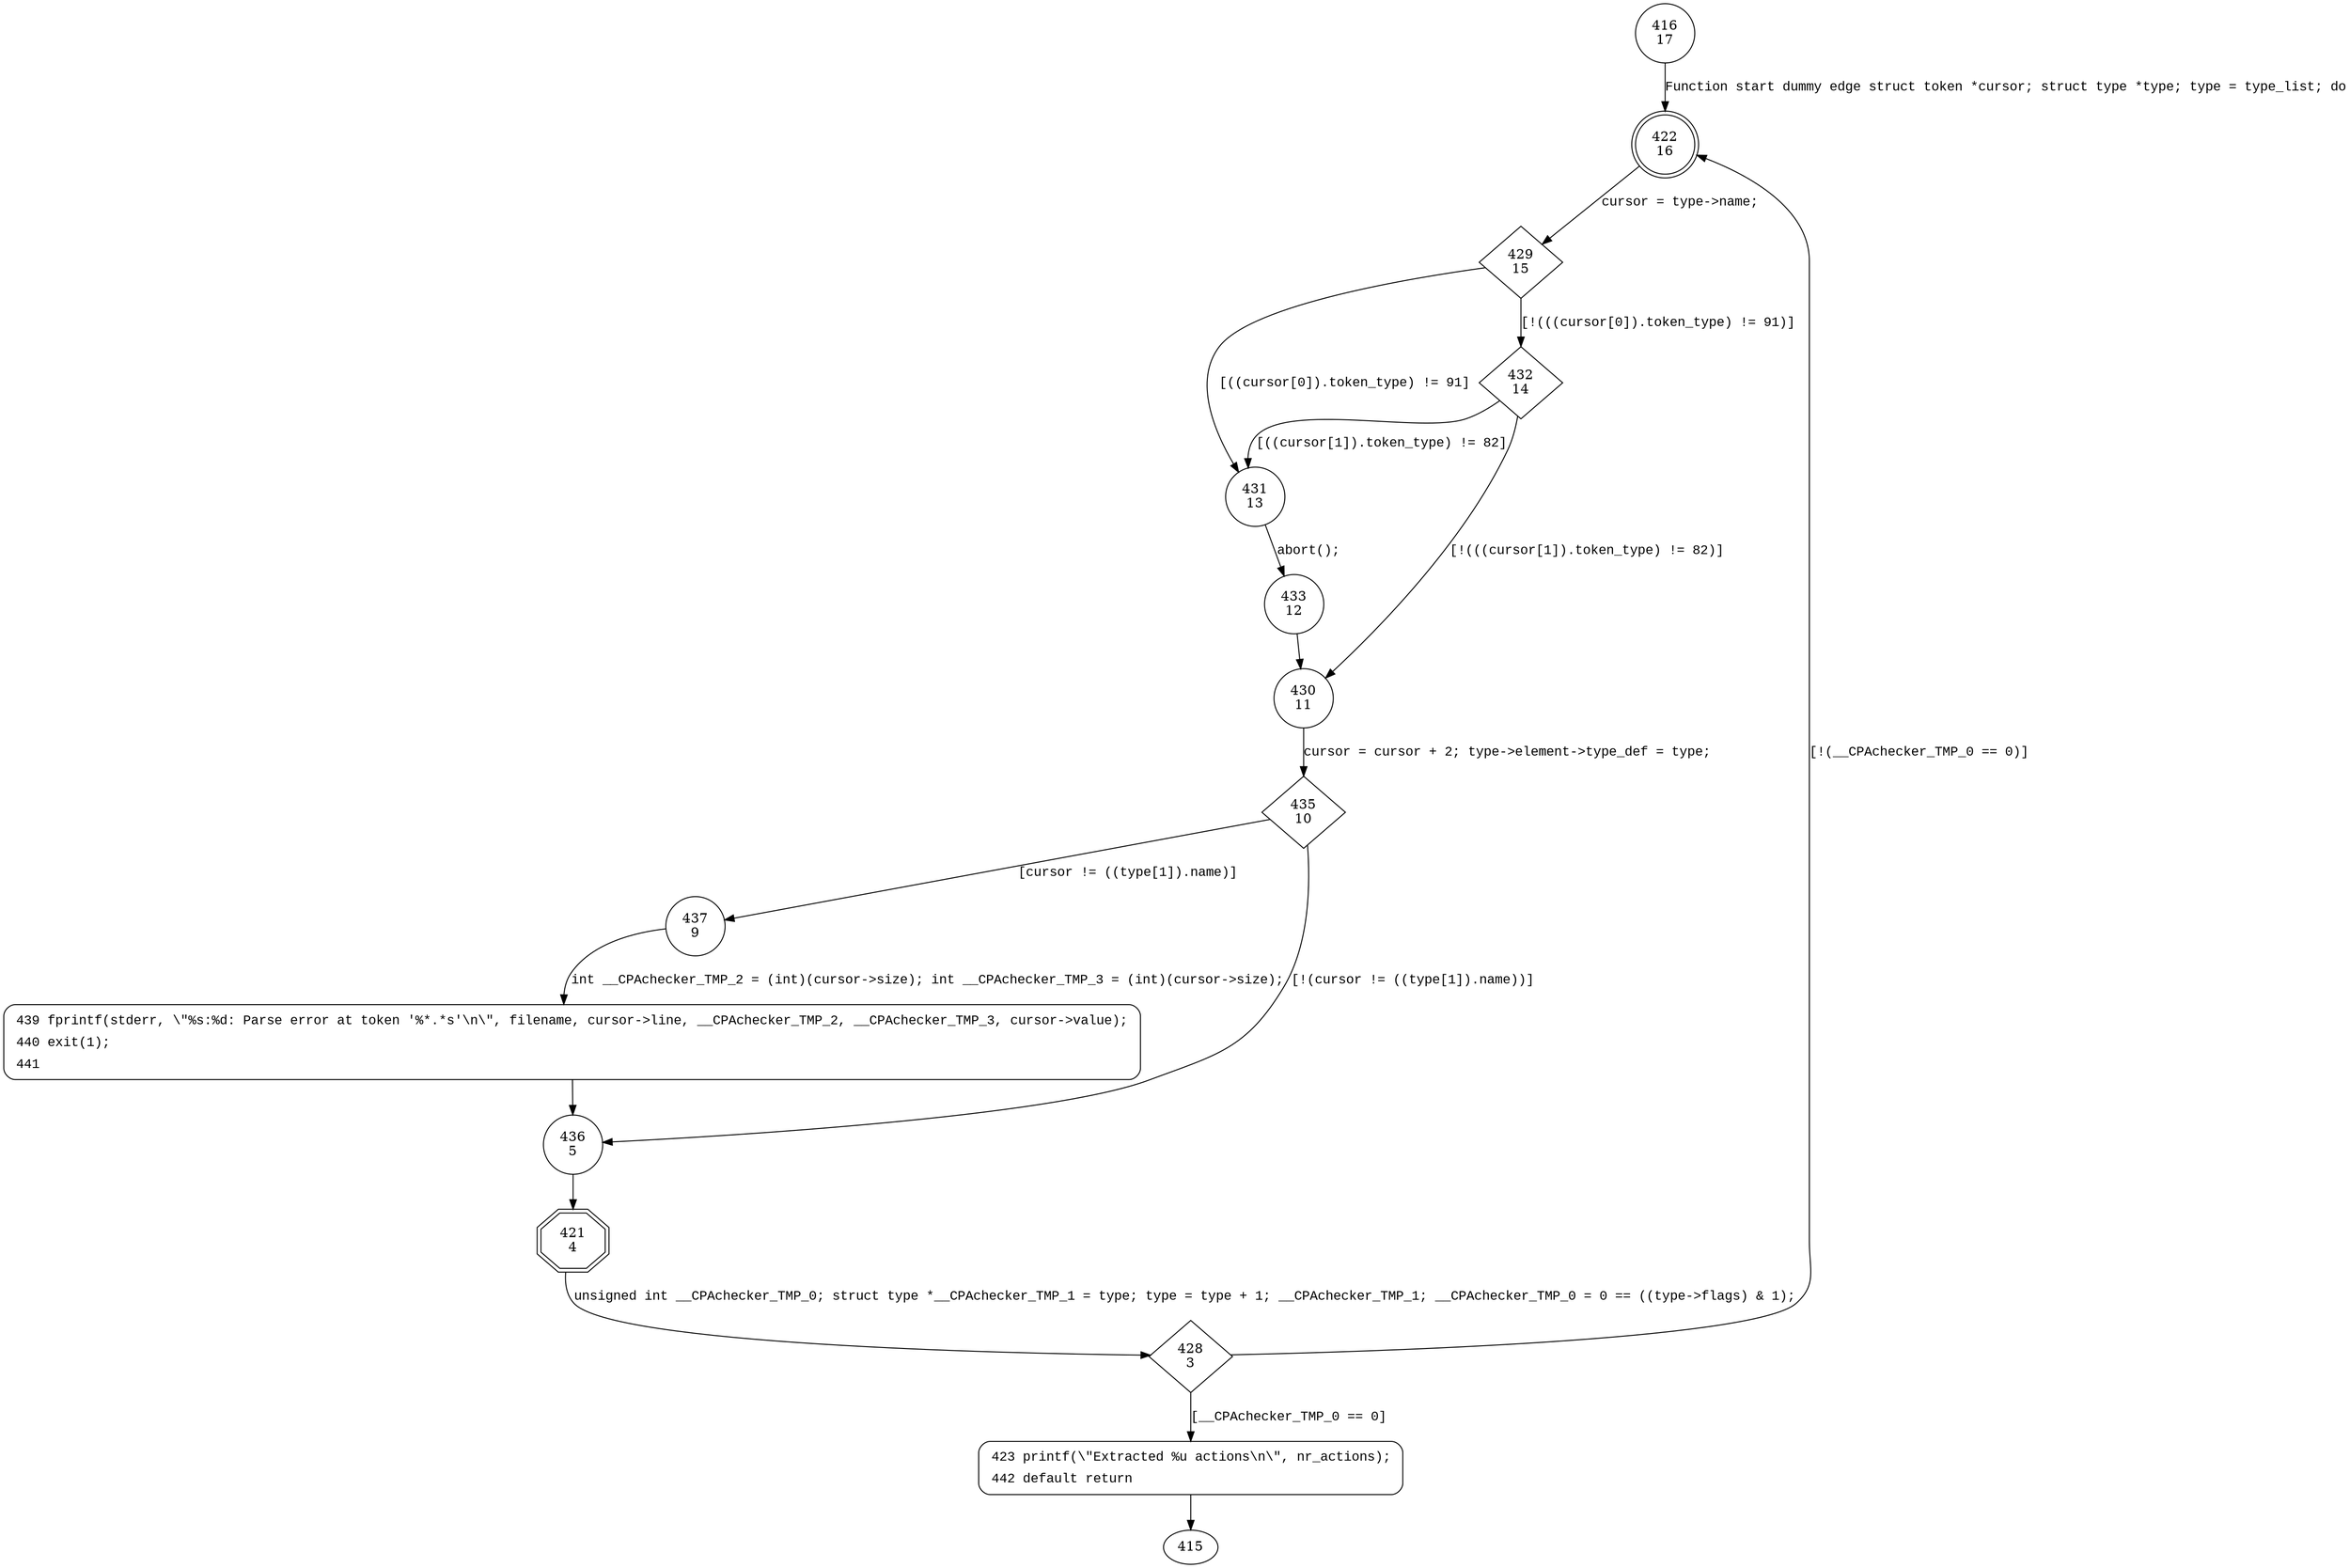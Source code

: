 digraph parse {
416 [shape="circle" label="416\n17"]
422 [shape="doublecircle" label="422\n16"]
429 [shape="diamond" label="429\n15"]
431 [shape="circle" label="431\n13"]
432 [shape="diamond" label="432\n14"]
430 [shape="circle" label="430\n11"]
435 [shape="diamond" label="435\n10"]
437 [shape="circle" label="437\n9"]
436 [shape="circle" label="436\n5"]
421 [shape="doubleoctagon" label="421\n4"]
428 [shape="diamond" label="428\n3"]
423 [shape="circle" label="423\n2"]
439 [shape="circle" label="439\n8"]
433 [shape="circle" label="433\n12"]
423 [style="filled,bold" penwidth="1" fillcolor="white" fontname="Courier New" shape="Mrecord" label=<<table border="0" cellborder="0" cellpadding="3" bgcolor="white"><tr><td align="right">423</td><td align="left">printf(\"Extracted %u actions\n\", nr_actions);</td></tr><tr><td align="right">442</td><td align="left">default return</td></tr></table>>]
423 -> 415[label=""]
439 [style="filled,bold" penwidth="1" fillcolor="white" fontname="Courier New" shape="Mrecord" label=<<table border="0" cellborder="0" cellpadding="3" bgcolor="white"><tr><td align="right">439</td><td align="left">fprintf(stderr, \"%s:%d: Parse error at token '%*.*s'\n\", filename, cursor-&gt;line, __CPAchecker_TMP_2, __CPAchecker_TMP_3, cursor-&gt;value);</td></tr><tr><td align="right">440</td><td align="left">exit(1);</td></tr><tr><td align="right">441</td><td align="left"></td></tr></table>>]
439 -> 436[label=""]
416 -> 422 [label="Function start dummy edge struct token *cursor; struct type *type; type = type_list; do" fontname="Courier New"]
422 -> 429 [label="cursor = type->name;" fontname="Courier New"]
429 -> 431 [label="[((cursor[0]).token_type) != 91]" fontname="Courier New"]
429 -> 432 [label="[!(((cursor[0]).token_type) != 91)]" fontname="Courier New"]
432 -> 431 [label="[((cursor[1]).token_type) != 82]" fontname="Courier New"]
432 -> 430 [label="[!(((cursor[1]).token_type) != 82)]" fontname="Courier New"]
430 -> 435 [label="cursor = cursor + 2; type->element->type_def = type;" fontname="Courier New"]
435 -> 437 [label="[cursor != ((type[1]).name)]" fontname="Courier New"]
435 -> 436 [label="[!(cursor != ((type[1]).name))]" fontname="Courier New"]
436 -> 421 [label="" fontname="Courier New"]
421 -> 428 [label="unsigned int __CPAchecker_TMP_0; struct type *__CPAchecker_TMP_1 = type; type = type + 1; __CPAchecker_TMP_1; __CPAchecker_TMP_0 = 0 == ((type->flags) & 1);" fontname="Courier New"]
428 -> 423 [label="[__CPAchecker_TMP_0 == 0]" fontname="Courier New"]
428 -> 422 [label="[!(__CPAchecker_TMP_0 == 0)]" fontname="Courier New"]
437 -> 439 [label="int __CPAchecker_TMP_2 = (int)(cursor->size); int __CPAchecker_TMP_3 = (int)(cursor->size);" fontname="Courier New"]
431 -> 433 [label="abort();" fontname="Courier New"]
433 -> 430 [label="" fontname="Courier New"]
}